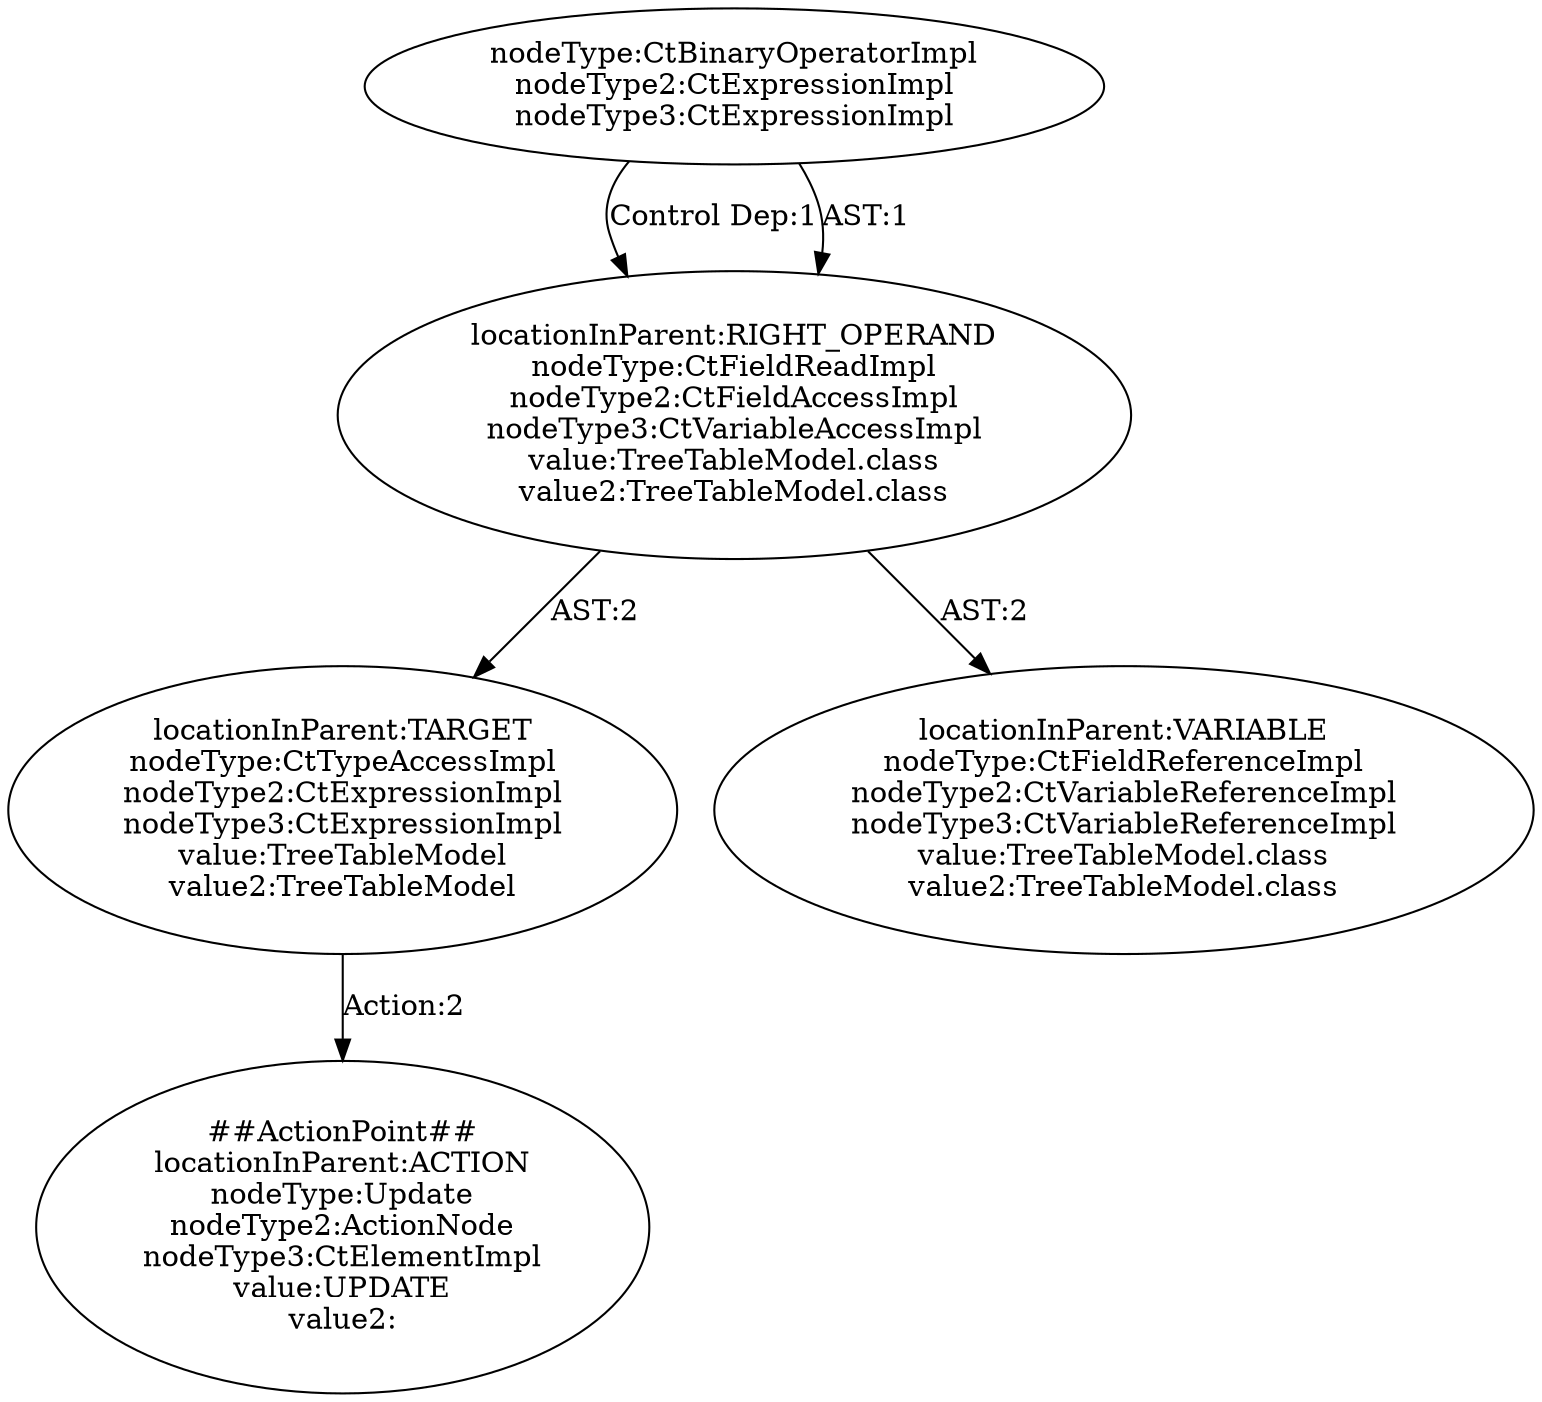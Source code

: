 digraph "Pattern" {
0 [label="##ActionPoint##
locationInParent:ACTION
nodeType:Update
nodeType2:ActionNode
nodeType3:CtElementImpl
value:UPDATE
value2:" shape=ellipse]
1 [label="locationInParent:TARGET
nodeType:CtTypeAccessImpl
nodeType2:CtExpressionImpl
nodeType3:CtExpressionImpl
value:TreeTableModel
value2:TreeTableModel" shape=ellipse]
2 [label="locationInParent:RIGHT_OPERAND
nodeType:CtFieldReadImpl
nodeType2:CtFieldAccessImpl
nodeType3:CtVariableAccessImpl
value:TreeTableModel.class
value2:TreeTableModel.class" shape=ellipse]
3 [label="nodeType:CtBinaryOperatorImpl
nodeType2:CtExpressionImpl
nodeType3:CtExpressionImpl" shape=ellipse]
4 [label="locationInParent:VARIABLE
nodeType:CtFieldReferenceImpl
nodeType2:CtVariableReferenceImpl
nodeType3:CtVariableReferenceImpl
value:TreeTableModel.class
value2:TreeTableModel.class" shape=ellipse]
1 -> 0 [label="Action:2"];
2 -> 1 [label="AST:2"];
2 -> 4 [label="AST:2"];
3 -> 2 [label="Control Dep:1"];
3 -> 2 [label="AST:1"];
}
